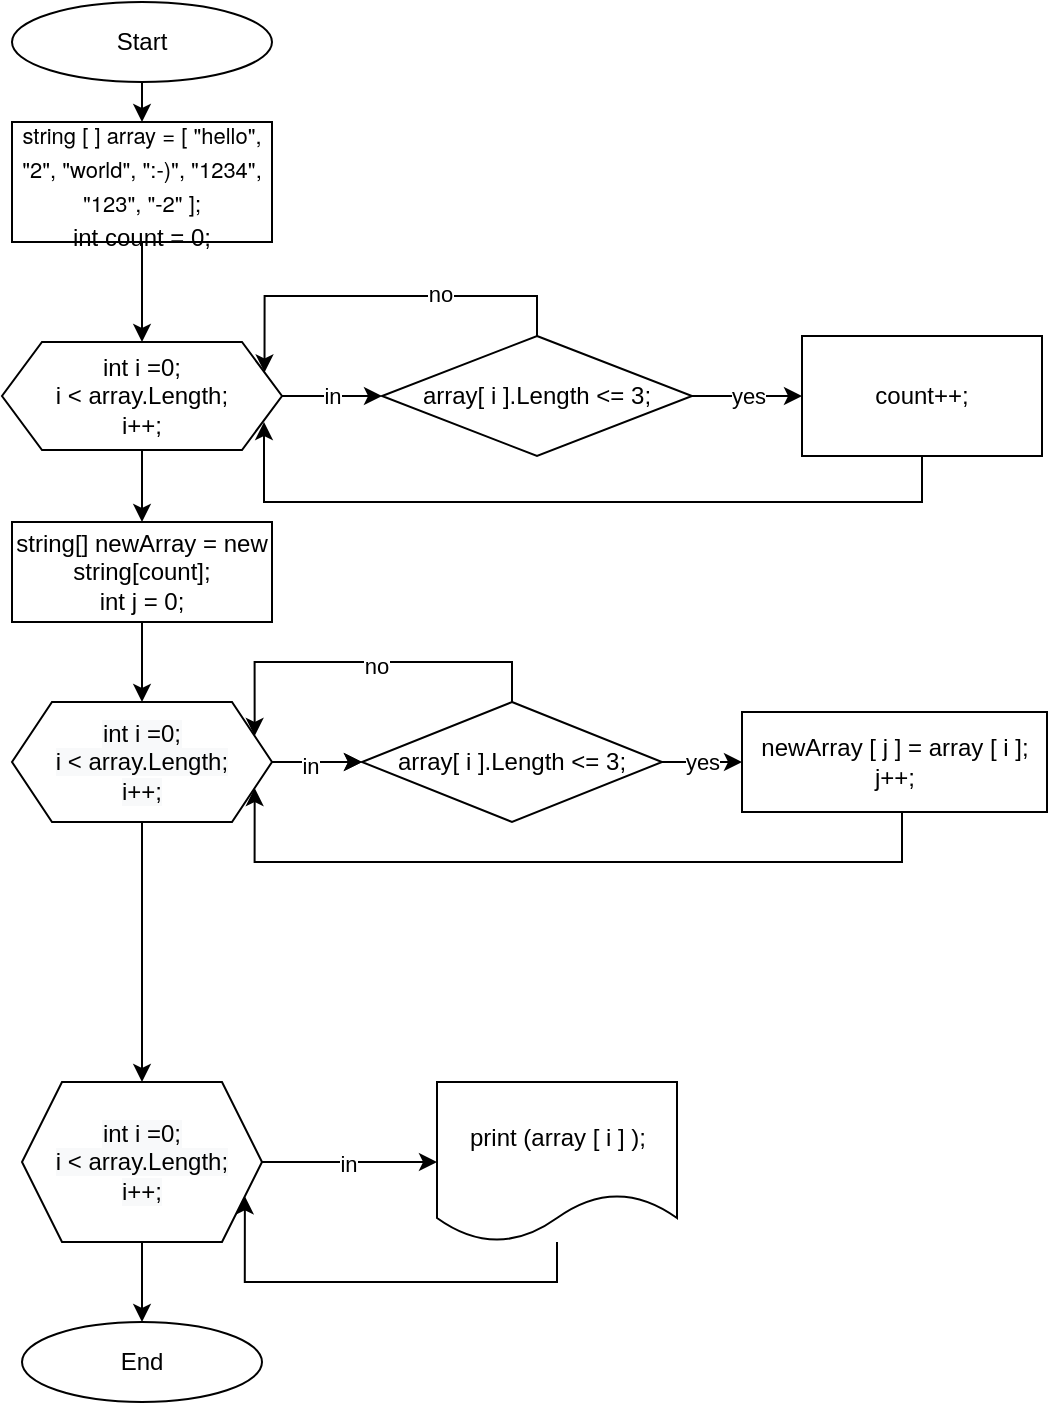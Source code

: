 <mxfile version="20.5.3" type="device"><diagram id="SEg-CqHUJj7u0PreVBGI" name="Страница 1"><mxGraphModel dx="745" dy="528" grid="1" gridSize="10" guides="1" tooltips="1" connect="1" arrows="1" fold="1" page="1" pageScale="1" pageWidth="827" pageHeight="1169" math="0" shadow="0"><root><mxCell id="0"/><mxCell id="1" parent="0"/><mxCell id="1YCg9Emw_4jJNC35KH8L-16" style="edgeStyle=orthogonalEdgeStyle;rounded=0;orthogonalLoop=1;jettySize=auto;html=1;exitX=0.5;exitY=1;exitDx=0;exitDy=0;entryX=0.5;entryY=0;entryDx=0;entryDy=0;fontSize=11;" edge="1" parent="1" source="1YCg9Emw_4jJNC35KH8L-1" target="1YCg9Emw_4jJNC35KH8L-2"><mxGeometry relative="1" as="geometry"/></mxCell><mxCell id="1YCg9Emw_4jJNC35KH8L-1" value="Start" style="ellipse;whiteSpace=wrap;html=1;" vertex="1" parent="1"><mxGeometry x="295" y="20" width="130" height="40" as="geometry"/></mxCell><mxCell id="1YCg9Emw_4jJNC35KH8L-20" style="edgeStyle=orthogonalEdgeStyle;rounded=0;orthogonalLoop=1;jettySize=auto;html=1;exitX=0.5;exitY=1;exitDx=0;exitDy=0;entryX=0.5;entryY=0;entryDx=0;entryDy=0;fontSize=11;" edge="1" parent="1" source="1YCg9Emw_4jJNC35KH8L-2" target="1YCg9Emw_4jJNC35KH8L-3"><mxGeometry relative="1" as="geometry"/></mxCell><mxCell id="1YCg9Emw_4jJNC35KH8L-2" value="&lt;p style=&quot;margin: 0px; font-variant-numeric: normal; font-variant-east-asian: normal; font-stretch: normal; line-height: normal; font-family: &amp;quot;Helvetica Neue&amp;quot;;&quot; class=&quot;p1&quot;&gt;&lt;font style=&quot;font-size: 11px;&quot;&gt;string [ ] array = [ &quot;hello&quot;, &quot;2&quot;, &quot;world&quot;, &quot;:-)&quot;, &quot;1234&quot;, &quot;123&quot;, &quot;-2&quot; ];&lt;/font&gt;&lt;/p&gt;&lt;p style=&quot;margin: 0px; font-variant-numeric: normal; font-variant-east-asian: normal; font-stretch: normal; line-height: normal; font-family: &amp;quot;Helvetica Neue&amp;quot;;&quot; class=&quot;p1&quot;&gt;&lt;font style=&quot;font-size: 11px;&quot;&gt;&lt;span style=&quot;font-family: Helvetica; font-size: 12px;&quot;&gt;int count = 0;&lt;/span&gt;&lt;br&gt;&lt;/font&gt;&lt;/p&gt;" style="rounded=0;whiteSpace=wrap;html=1;" vertex="1" parent="1"><mxGeometry x="295" y="80" width="130" height="60" as="geometry"/></mxCell><mxCell id="1YCg9Emw_4jJNC35KH8L-24" style="edgeStyle=orthogonalEdgeStyle;rounded=0;orthogonalLoop=1;jettySize=auto;html=1;exitX=0.5;exitY=1;exitDx=0;exitDy=0;entryX=0.5;entryY=0;entryDx=0;entryDy=0;fontSize=11;" edge="1" parent="1" source="1YCg9Emw_4jJNC35KH8L-3" target="1YCg9Emw_4jJNC35KH8L-7"><mxGeometry relative="1" as="geometry"/></mxCell><mxCell id="1YCg9Emw_4jJNC35KH8L-42" value="in" style="edgeStyle=orthogonalEdgeStyle;rounded=0;orthogonalLoop=1;jettySize=auto;html=1;exitX=1;exitY=0.5;exitDx=0;exitDy=0;entryX=0;entryY=0.5;entryDx=0;entryDy=0;fontSize=11;" edge="1" parent="1" source="1YCg9Emw_4jJNC35KH8L-3" target="1YCg9Emw_4jJNC35KH8L-5"><mxGeometry relative="1" as="geometry"/></mxCell><mxCell id="1YCg9Emw_4jJNC35KH8L-3" value="int i =0;&lt;br&gt;i &amp;lt; array.Length;&lt;br&gt;i++;" style="shape=hexagon;perimeter=hexagonPerimeter2;whiteSpace=wrap;html=1;fixedSize=1;" vertex="1" parent="1"><mxGeometry x="290" y="190" width="140" height="54" as="geometry"/></mxCell><mxCell id="1YCg9Emw_4jJNC35KH8L-15" value="yes" style="edgeStyle=orthogonalEdgeStyle;rounded=0;orthogonalLoop=1;jettySize=auto;html=1;exitX=1;exitY=0.5;exitDx=0;exitDy=0;entryX=0;entryY=0.5;entryDx=0;entryDy=0;fontSize=11;" edge="1" parent="1" source="1YCg9Emw_4jJNC35KH8L-5" target="1YCg9Emw_4jJNC35KH8L-6"><mxGeometry relative="1" as="geometry"/></mxCell><mxCell id="1YCg9Emw_4jJNC35KH8L-18" style="edgeStyle=orthogonalEdgeStyle;rounded=0;orthogonalLoop=1;jettySize=auto;html=1;entryX=1;entryY=0.25;entryDx=0;entryDy=0;fontSize=11;exitX=0.5;exitY=0;exitDx=0;exitDy=0;" edge="1" parent="1" source="1YCg9Emw_4jJNC35KH8L-5" target="1YCg9Emw_4jJNC35KH8L-3"><mxGeometry relative="1" as="geometry"><Array as="points"><mxPoint x="558" y="167"/><mxPoint x="421" y="167"/></Array></mxGeometry></mxCell><mxCell id="1YCg9Emw_4jJNC35KH8L-19" value="no" style="edgeLabel;html=1;align=center;verticalAlign=middle;resizable=0;points=[];fontSize=11;" vertex="1" connectable="0" parent="1YCg9Emw_4jJNC35KH8L-18"><mxGeometry x="-0.294" y="-1" relative="1" as="geometry"><mxPoint as="offset"/></mxGeometry></mxCell><mxCell id="1YCg9Emw_4jJNC35KH8L-5" value="array[ i ].Length &amp;lt;= 3;" style="rhombus;whiteSpace=wrap;html=1;" vertex="1" parent="1"><mxGeometry x="480" y="187" width="155" height="60" as="geometry"/></mxCell><mxCell id="1YCg9Emw_4jJNC35KH8L-17" style="edgeStyle=orthogonalEdgeStyle;rounded=0;orthogonalLoop=1;jettySize=auto;html=1;fontSize=11;exitX=0.5;exitY=1;exitDx=0;exitDy=0;" edge="1" parent="1" source="1YCg9Emw_4jJNC35KH8L-6"><mxGeometry relative="1" as="geometry"><mxPoint x="421" y="230" as="targetPoint"/><Array as="points"><mxPoint x="750" y="270"/><mxPoint x="421" y="270"/></Array></mxGeometry></mxCell><mxCell id="1YCg9Emw_4jJNC35KH8L-6" value="count++;" style="rounded=0;whiteSpace=wrap;html=1;" vertex="1" parent="1"><mxGeometry x="690" y="187" width="120" height="60" as="geometry"/></mxCell><mxCell id="1YCg9Emw_4jJNC35KH8L-25" style="edgeStyle=orthogonalEdgeStyle;rounded=0;orthogonalLoop=1;jettySize=auto;html=1;exitX=0.5;exitY=1;exitDx=0;exitDy=0;entryX=0.5;entryY=0;entryDx=0;entryDy=0;fontSize=11;" edge="1" parent="1" source="1YCg9Emw_4jJNC35KH8L-7" target="1YCg9Emw_4jJNC35KH8L-8"><mxGeometry relative="1" as="geometry"/></mxCell><mxCell id="1YCg9Emw_4jJNC35KH8L-7" value="string[] newArray = new string[count];&lt;br&gt;int j = 0;" style="rounded=0;whiteSpace=wrap;html=1;" vertex="1" parent="1"><mxGeometry x="295" y="280" width="130" height="50" as="geometry"/></mxCell><mxCell id="1YCg9Emw_4jJNC35KH8L-39" style="edgeStyle=orthogonalEdgeStyle;rounded=0;orthogonalLoop=1;jettySize=auto;html=1;entryX=0.5;entryY=0;entryDx=0;entryDy=0;fontSize=11;" edge="1" parent="1" source="1YCg9Emw_4jJNC35KH8L-8" target="1YCg9Emw_4jJNC35KH8L-11"><mxGeometry relative="1" as="geometry"/></mxCell><mxCell id="1YCg9Emw_4jJNC35KH8L-44" style="edgeStyle=orthogonalEdgeStyle;rounded=0;orthogonalLoop=1;jettySize=auto;html=1;exitX=1;exitY=0.5;exitDx=0;exitDy=0;entryX=0;entryY=0.5;entryDx=0;entryDy=0;fontSize=11;" edge="1" parent="1" source="1YCg9Emw_4jJNC35KH8L-8" target="1YCg9Emw_4jJNC35KH8L-9"><mxGeometry relative="1" as="geometry"/></mxCell><mxCell id="1YCg9Emw_4jJNC35KH8L-51" value="" style="edgeStyle=orthogonalEdgeStyle;rounded=0;orthogonalLoop=1;jettySize=auto;html=1;fontSize=11;" edge="1" parent="1" source="1YCg9Emw_4jJNC35KH8L-8" target="1YCg9Emw_4jJNC35KH8L-9"><mxGeometry relative="1" as="geometry"/></mxCell><mxCell id="1YCg9Emw_4jJNC35KH8L-52" value="in" style="edgeLabel;html=1;align=center;verticalAlign=middle;resizable=0;points=[];fontSize=11;" vertex="1" connectable="0" parent="1YCg9Emw_4jJNC35KH8L-51"><mxGeometry x="-0.156" y="-1" relative="1" as="geometry"><mxPoint y="1" as="offset"/></mxGeometry></mxCell><mxCell id="1YCg9Emw_4jJNC35KH8L-8" value="&lt;meta charset=&quot;utf-8&quot;&gt;&lt;span style=&quot;color: rgb(0, 0, 0); font-family: Helvetica; font-size: 12px; font-style: normal; font-variant-ligatures: normal; font-variant-caps: normal; font-weight: 400; letter-spacing: normal; orphans: 2; text-align: center; text-indent: 0px; text-transform: none; widows: 2; word-spacing: 0px; -webkit-text-stroke-width: 0px; background-color: rgb(248, 249, 250); text-decoration-thickness: initial; text-decoration-style: initial; text-decoration-color: initial; float: none; display: inline !important;&quot;&gt;int i =0;&lt;/span&gt;&lt;br style=&quot;color: rgb(0, 0, 0); font-family: Helvetica; font-size: 12px; font-style: normal; font-variant-ligatures: normal; font-variant-caps: normal; font-weight: 400; letter-spacing: normal; orphans: 2; text-align: center; text-indent: 0px; text-transform: none; widows: 2; word-spacing: 0px; -webkit-text-stroke-width: 0px; background-color: rgb(248, 249, 250); text-decoration-thickness: initial; text-decoration-style: initial; text-decoration-color: initial;&quot;&gt;&lt;span style=&quot;color: rgb(0, 0, 0); font-family: Helvetica; font-size: 12px; font-style: normal; font-variant-ligatures: normal; font-variant-caps: normal; font-weight: 400; letter-spacing: normal; orphans: 2; text-align: center; text-indent: 0px; text-transform: none; widows: 2; word-spacing: 0px; -webkit-text-stroke-width: 0px; background-color: rgb(248, 249, 250); text-decoration-thickness: initial; text-decoration-style: initial; text-decoration-color: initial; float: none; display: inline !important;&quot;&gt;i &amp;lt; array.Length;&lt;/span&gt;&lt;br style=&quot;color: rgb(0, 0, 0); font-family: Helvetica; font-size: 12px; font-style: normal; font-variant-ligatures: normal; font-variant-caps: normal; font-weight: 400; letter-spacing: normal; orphans: 2; text-align: center; text-indent: 0px; text-transform: none; widows: 2; word-spacing: 0px; -webkit-text-stroke-width: 0px; background-color: rgb(248, 249, 250); text-decoration-thickness: initial; text-decoration-style: initial; text-decoration-color: initial;&quot;&gt;&lt;span style=&quot;color: rgb(0, 0, 0); font-family: Helvetica; font-size: 12px; font-style: normal; font-variant-ligatures: normal; font-variant-caps: normal; font-weight: 400; letter-spacing: normal; orphans: 2; text-align: center; text-indent: 0px; text-transform: none; widows: 2; word-spacing: 0px; -webkit-text-stroke-width: 0px; background-color: rgb(248, 249, 250); text-decoration-thickness: initial; text-decoration-style: initial; text-decoration-color: initial; float: none; display: inline !important;&quot;&gt;i++;&lt;/span&gt;" style="shape=hexagon;perimeter=hexagonPerimeter2;whiteSpace=wrap;html=1;fixedSize=1;" vertex="1" parent="1"><mxGeometry x="295" y="370" width="130" height="60" as="geometry"/></mxCell><mxCell id="1YCg9Emw_4jJNC35KH8L-47" style="edgeStyle=orthogonalEdgeStyle;rounded=0;orthogonalLoop=1;jettySize=auto;html=1;entryX=1;entryY=0.75;entryDx=0;entryDy=0;fontSize=11;" edge="1" parent="1" source="1YCg9Emw_4jJNC35KH8L-10" target="1YCg9Emw_4jJNC35KH8L-8"><mxGeometry relative="1" as="geometry"><Array as="points"><mxPoint x="740" y="450"/><mxPoint x="416" y="450"/></Array></mxGeometry></mxCell><mxCell id="1YCg9Emw_4jJNC35KH8L-10" value="newArray [ j ] = array [ i ];&lt;br&gt;j++;" style="rounded=0;whiteSpace=wrap;html=1;" vertex="1" parent="1"><mxGeometry x="660" y="375" width="152.5" height="50" as="geometry"/></mxCell><mxCell id="1YCg9Emw_4jJNC35KH8L-35" style="edgeStyle=orthogonalEdgeStyle;rounded=0;orthogonalLoop=1;jettySize=auto;html=1;entryX=0;entryY=0.5;entryDx=0;entryDy=0;fontSize=11;" edge="1" parent="1" source="1YCg9Emw_4jJNC35KH8L-11" target="1YCg9Emw_4jJNC35KH8L-12"><mxGeometry relative="1" as="geometry"/></mxCell><mxCell id="1YCg9Emw_4jJNC35KH8L-40" value="in" style="edgeLabel;html=1;align=center;verticalAlign=middle;resizable=0;points=[];fontSize=11;" vertex="1" connectable="0" parent="1YCg9Emw_4jJNC35KH8L-35"><mxGeometry x="-0.017" relative="1" as="geometry"><mxPoint y="1" as="offset"/></mxGeometry></mxCell><mxCell id="1YCg9Emw_4jJNC35KH8L-37" style="edgeStyle=orthogonalEdgeStyle;rounded=0;orthogonalLoop=1;jettySize=auto;html=1;exitX=0.5;exitY=1;exitDx=0;exitDy=0;entryX=0.5;entryY=0;entryDx=0;entryDy=0;fontSize=11;" edge="1" parent="1" source="1YCg9Emw_4jJNC35KH8L-11" target="1YCg9Emw_4jJNC35KH8L-13"><mxGeometry relative="1" as="geometry"/></mxCell><mxCell id="1YCg9Emw_4jJNC35KH8L-11" value="&lt;meta charset=&quot;utf-8&quot;&gt;&lt;span style=&quot;color: rgb(0, 0, 0); font-family: Helvetica; font-size: 12px; font-style: normal; font-variant-ligatures: normal; font-variant-caps: normal; font-weight: 400; letter-spacing: normal; orphans: 2; text-align: center; text-indent: 0px; text-transform: none; widows: 2; word-spacing: 0px; -webkit-text-stroke-width: 0px; text-decoration-thickness: initial; text-decoration-style: initial; text-decoration-color: initial; background-color: rgb(248, 249, 250); float: none; display: inline !important;&quot;&gt;int i =0;&lt;/span&gt;&lt;br style=&quot;color: rgb(0, 0, 0); font-family: Helvetica; font-size: 12px; font-style: normal; font-variant-ligatures: normal; font-variant-caps: normal; font-weight: 400; letter-spacing: normal; orphans: 2; text-align: center; text-indent: 0px; text-transform: none; widows: 2; word-spacing: 0px; -webkit-text-stroke-width: 0px; text-decoration-thickness: initial; text-decoration-style: initial; text-decoration-color: initial; background-color: rgb(248, 249, 250);&quot;&gt;&lt;span style=&quot;color: rgb(0, 0, 0); font-family: Helvetica; font-size: 12px; font-style: normal; font-variant-ligatures: normal; font-variant-caps: normal; font-weight: 400; letter-spacing: normal; orphans: 2; text-align: center; text-indent: 0px; text-transform: none; widows: 2; word-spacing: 0px; -webkit-text-stroke-width: 0px; text-decoration-thickness: initial; text-decoration-style: initial; text-decoration-color: initial; background-color: rgb(248, 249, 250); float: none; display: inline !important;&quot;&gt;i &amp;lt; array.Length;&lt;/span&gt;&lt;br style=&quot;color: rgb(0, 0, 0); font-family: Helvetica; font-size: 12px; font-style: normal; font-variant-ligatures: normal; font-variant-caps: normal; font-weight: 400; letter-spacing: normal; orphans: 2; text-align: center; text-indent: 0px; text-transform: none; widows: 2; word-spacing: 0px; -webkit-text-stroke-width: 0px; text-decoration-thickness: initial; text-decoration-style: initial; text-decoration-color: initial; background-color: rgb(248, 249, 250);&quot;&gt;&lt;span style=&quot;color: rgb(0, 0, 0); font-family: Helvetica; font-size: 12px; font-style: normal; font-variant-ligatures: normal; font-variant-caps: normal; font-weight: 400; letter-spacing: normal; orphans: 2; text-align: center; text-indent: 0px; text-transform: none; widows: 2; word-spacing: 0px; -webkit-text-stroke-width: 0px; text-decoration-thickness: initial; text-decoration-style: initial; text-decoration-color: initial; background-color: rgb(248, 249, 250); float: none; display: inline !important;&quot;&gt;i++;&lt;/span&gt;" style="shape=hexagon;perimeter=hexagonPerimeter2;whiteSpace=wrap;html=1;fixedSize=1;" vertex="1" parent="1"><mxGeometry x="300" y="560" width="120" height="80" as="geometry"/></mxCell><mxCell id="1YCg9Emw_4jJNC35KH8L-36" style="edgeStyle=orthogonalEdgeStyle;rounded=0;orthogonalLoop=1;jettySize=auto;html=1;entryX=1;entryY=0.75;entryDx=0;entryDy=0;fontSize=11;" edge="1" parent="1" source="1YCg9Emw_4jJNC35KH8L-12" target="1YCg9Emw_4jJNC35KH8L-11"><mxGeometry relative="1" as="geometry"><Array as="points"><mxPoint x="568" y="660"/><mxPoint x="411" y="660"/></Array></mxGeometry></mxCell><mxCell id="1YCg9Emw_4jJNC35KH8L-12" value="print (array [ i ] );" style="shape=document;whiteSpace=wrap;html=1;boundedLbl=1;" vertex="1" parent="1"><mxGeometry x="507.5" y="560" width="120" height="80" as="geometry"/></mxCell><mxCell id="1YCg9Emw_4jJNC35KH8L-13" value="End" style="ellipse;whiteSpace=wrap;html=1;" vertex="1" parent="1"><mxGeometry x="300" y="680" width="120" height="40" as="geometry"/></mxCell><mxCell id="1YCg9Emw_4jJNC35KH8L-38" style="edgeStyle=orthogonalEdgeStyle;rounded=0;orthogonalLoop=1;jettySize=auto;html=1;exitX=0.5;exitY=1;exitDx=0;exitDy=0;fontSize=11;" edge="1" parent="1" source="1YCg9Emw_4jJNC35KH8L-13" target="1YCg9Emw_4jJNC35KH8L-13"><mxGeometry relative="1" as="geometry"/></mxCell><mxCell id="1YCg9Emw_4jJNC35KH8L-45" value="yes" style="edgeStyle=orthogonalEdgeStyle;rounded=0;orthogonalLoop=1;jettySize=auto;html=1;exitX=1;exitY=0.5;exitDx=0;exitDy=0;entryX=0;entryY=0.5;entryDx=0;entryDy=0;fontSize=11;" edge="1" parent="1" source="1YCg9Emw_4jJNC35KH8L-9" target="1YCg9Emw_4jJNC35KH8L-10"><mxGeometry relative="1" as="geometry"/></mxCell><mxCell id="1YCg9Emw_4jJNC35KH8L-46" style="edgeStyle=orthogonalEdgeStyle;rounded=0;orthogonalLoop=1;jettySize=auto;html=1;exitX=0.5;exitY=0;exitDx=0;exitDy=0;entryX=1;entryY=0.25;entryDx=0;entryDy=0;fontSize=11;" edge="1" parent="1" source="1YCg9Emw_4jJNC35KH8L-9" target="1YCg9Emw_4jJNC35KH8L-8"><mxGeometry relative="1" as="geometry"><Array as="points"><mxPoint x="545" y="350"/><mxPoint x="416" y="350"/></Array></mxGeometry></mxCell><mxCell id="1YCg9Emw_4jJNC35KH8L-50" value="no" style="edgeLabel;html=1;align=center;verticalAlign=middle;resizable=0;points=[];fontSize=11;" vertex="1" connectable="0" parent="1YCg9Emw_4jJNC35KH8L-46"><mxGeometry x="-0.047" y="2" relative="1" as="geometry"><mxPoint as="offset"/></mxGeometry></mxCell><mxCell id="1YCg9Emw_4jJNC35KH8L-9" value="array[ i ].Length &amp;lt;= 3;" style="rhombus;whiteSpace=wrap;html=1;" vertex="1" parent="1"><mxGeometry x="470" y="370" width="150" height="60" as="geometry"/></mxCell></root></mxGraphModel></diagram></mxfile>